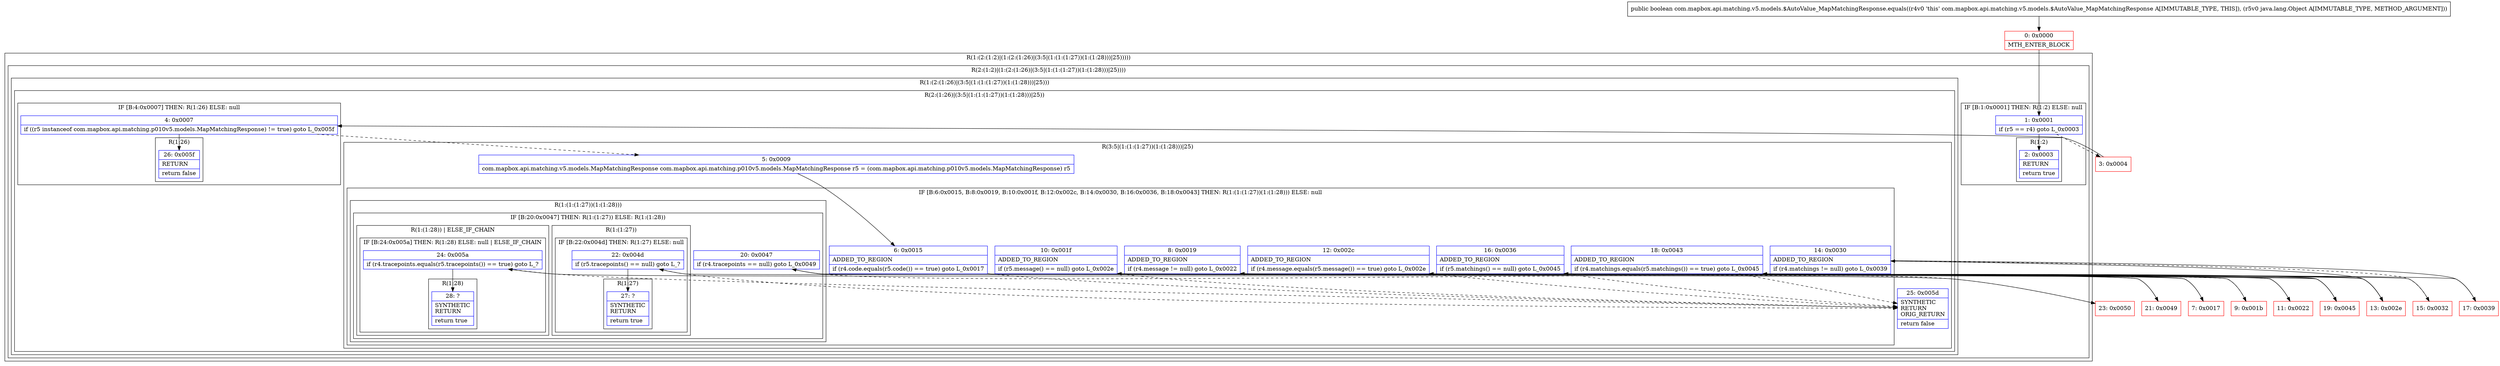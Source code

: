 digraph "CFG forcom.mapbox.api.matching.v5.models.$AutoValue_MapMatchingResponse.equals(Ljava\/lang\/Object;)Z" {
subgraph cluster_Region_1750382656 {
label = "R(1:(2:(1:2)|(1:(2:(1:26)|(3:5|(1:(1:(1:27))(1:(1:28)))|25)))))";
node [shape=record,color=blue];
subgraph cluster_Region_921641805 {
label = "R(2:(1:2)|(1:(2:(1:26)|(3:5|(1:(1:(1:27))(1:(1:28)))|25))))";
node [shape=record,color=blue];
subgraph cluster_IfRegion_166217810 {
label = "IF [B:1:0x0001] THEN: R(1:2) ELSE: null";
node [shape=record,color=blue];
Node_1 [shape=record,label="{1\:\ 0x0001|if (r5 == r4) goto L_0x0003\l}"];
subgraph cluster_Region_192082729 {
label = "R(1:2)";
node [shape=record,color=blue];
Node_2 [shape=record,label="{2\:\ 0x0003|RETURN\l|return true\l}"];
}
}
subgraph cluster_Region_1185537215 {
label = "R(1:(2:(1:26)|(3:5|(1:(1:(1:27))(1:(1:28)))|25)))";
node [shape=record,color=blue];
subgraph cluster_Region_160655980 {
label = "R(2:(1:26)|(3:5|(1:(1:(1:27))(1:(1:28)))|25))";
node [shape=record,color=blue];
subgraph cluster_IfRegion_1123158484 {
label = "IF [B:4:0x0007] THEN: R(1:26) ELSE: null";
node [shape=record,color=blue];
Node_4 [shape=record,label="{4\:\ 0x0007|if ((r5 instanceof com.mapbox.api.matching.p010v5.models.MapMatchingResponse) != true) goto L_0x005f\l}"];
subgraph cluster_Region_1585795352 {
label = "R(1:26)";
node [shape=record,color=blue];
Node_26 [shape=record,label="{26\:\ 0x005f|RETURN\l|return false\l}"];
}
}
subgraph cluster_Region_108511353 {
label = "R(3:5|(1:(1:(1:27))(1:(1:28)))|25)";
node [shape=record,color=blue];
Node_5 [shape=record,label="{5\:\ 0x0009|com.mapbox.api.matching.v5.models.MapMatchingResponse com.mapbox.api.matching.p010v5.models.MapMatchingResponse r5 = (com.mapbox.api.matching.p010v5.models.MapMatchingResponse) r5\l}"];
subgraph cluster_IfRegion_1560564295 {
label = "IF [B:6:0x0015, B:8:0x0019, B:10:0x001f, B:12:0x002c, B:14:0x0030, B:16:0x0036, B:18:0x0043] THEN: R(1:(1:(1:27))(1:(1:28))) ELSE: null";
node [shape=record,color=blue];
Node_6 [shape=record,label="{6\:\ 0x0015|ADDED_TO_REGION\l|if (r4.code.equals(r5.code()) == true) goto L_0x0017\l}"];
Node_8 [shape=record,label="{8\:\ 0x0019|ADDED_TO_REGION\l|if (r4.message != null) goto L_0x0022\l}"];
Node_10 [shape=record,label="{10\:\ 0x001f|ADDED_TO_REGION\l|if (r5.message() == null) goto L_0x002e\l}"];
Node_12 [shape=record,label="{12\:\ 0x002c|ADDED_TO_REGION\l|if (r4.message.equals(r5.message()) == true) goto L_0x002e\l}"];
Node_14 [shape=record,label="{14\:\ 0x0030|ADDED_TO_REGION\l|if (r4.matchings != null) goto L_0x0039\l}"];
Node_16 [shape=record,label="{16\:\ 0x0036|ADDED_TO_REGION\l|if (r5.matchings() == null) goto L_0x0045\l}"];
Node_18 [shape=record,label="{18\:\ 0x0043|ADDED_TO_REGION\l|if (r4.matchings.equals(r5.matchings()) == true) goto L_0x0045\l}"];
subgraph cluster_Region_1455497811 {
label = "R(1:(1:(1:27))(1:(1:28)))";
node [shape=record,color=blue];
subgraph cluster_IfRegion_1142158061 {
label = "IF [B:20:0x0047] THEN: R(1:(1:27)) ELSE: R(1:(1:28))";
node [shape=record,color=blue];
Node_20 [shape=record,label="{20\:\ 0x0047|if (r4.tracepoints == null) goto L_0x0049\l}"];
subgraph cluster_Region_377356050 {
label = "R(1:(1:27))";
node [shape=record,color=blue];
subgraph cluster_IfRegion_191466710 {
label = "IF [B:22:0x004d] THEN: R(1:27) ELSE: null";
node [shape=record,color=blue];
Node_22 [shape=record,label="{22\:\ 0x004d|if (r5.tracepoints() == null) goto L_?\l}"];
subgraph cluster_Region_1652842836 {
label = "R(1:27)";
node [shape=record,color=blue];
Node_27 [shape=record,label="{27\:\ ?|SYNTHETIC\lRETURN\l|return true\l}"];
}
}
}
subgraph cluster_Region_1032328429 {
label = "R(1:(1:28)) | ELSE_IF_CHAIN\l";
node [shape=record,color=blue];
subgraph cluster_IfRegion_403317318 {
label = "IF [B:24:0x005a] THEN: R(1:28) ELSE: null | ELSE_IF_CHAIN\l";
node [shape=record,color=blue];
Node_24 [shape=record,label="{24\:\ 0x005a|if (r4.tracepoints.equals(r5.tracepoints()) == true) goto L_?\l}"];
subgraph cluster_Region_1716981035 {
label = "R(1:28)";
node [shape=record,color=blue];
Node_28 [shape=record,label="{28\:\ ?|SYNTHETIC\lRETURN\l|return true\l}"];
}
}
}
}
}
}
Node_25 [shape=record,label="{25\:\ 0x005d|SYNTHETIC\lRETURN\lORIG_RETURN\l|return false\l}"];
}
}
}
}
}
Node_0 [shape=record,color=red,label="{0\:\ 0x0000|MTH_ENTER_BLOCK\l}"];
Node_3 [shape=record,color=red,label="{3\:\ 0x0004}"];
Node_7 [shape=record,color=red,label="{7\:\ 0x0017}"];
Node_9 [shape=record,color=red,label="{9\:\ 0x001b}"];
Node_11 [shape=record,color=red,label="{11\:\ 0x0022}"];
Node_13 [shape=record,color=red,label="{13\:\ 0x002e}"];
Node_15 [shape=record,color=red,label="{15\:\ 0x0032}"];
Node_17 [shape=record,color=red,label="{17\:\ 0x0039}"];
Node_19 [shape=record,color=red,label="{19\:\ 0x0045}"];
Node_21 [shape=record,color=red,label="{21\:\ 0x0049}"];
Node_23 [shape=record,color=red,label="{23\:\ 0x0050}"];
MethodNode[shape=record,label="{public boolean com.mapbox.api.matching.v5.models.$AutoValue_MapMatchingResponse.equals((r4v0 'this' com.mapbox.api.matching.v5.models.$AutoValue_MapMatchingResponse A[IMMUTABLE_TYPE, THIS]), (r5v0 java.lang.Object A[IMMUTABLE_TYPE, METHOD_ARGUMENT])) }"];
MethodNode -> Node_0;
Node_1 -> Node_2;
Node_1 -> Node_3[style=dashed];
Node_4 -> Node_5[style=dashed];
Node_4 -> Node_26;
Node_5 -> Node_6;
Node_6 -> Node_7;
Node_6 -> Node_25[style=dashed];
Node_8 -> Node_9[style=dashed];
Node_8 -> Node_11;
Node_10 -> Node_25[style=dashed];
Node_10 -> Node_13;
Node_12 -> Node_13;
Node_12 -> Node_25[style=dashed];
Node_14 -> Node_15[style=dashed];
Node_14 -> Node_17;
Node_16 -> Node_25[style=dashed];
Node_16 -> Node_19;
Node_18 -> Node_19;
Node_18 -> Node_25[style=dashed];
Node_20 -> Node_21;
Node_20 -> Node_23[style=dashed];
Node_22 -> Node_25[style=dashed];
Node_22 -> Node_27;
Node_24 -> Node_25[style=dashed];
Node_24 -> Node_28;
Node_0 -> Node_1;
Node_3 -> Node_4;
Node_7 -> Node_8;
Node_9 -> Node_10;
Node_11 -> Node_12;
Node_13 -> Node_14;
Node_15 -> Node_16;
Node_17 -> Node_18;
Node_19 -> Node_20;
Node_21 -> Node_22;
Node_23 -> Node_24;
}

